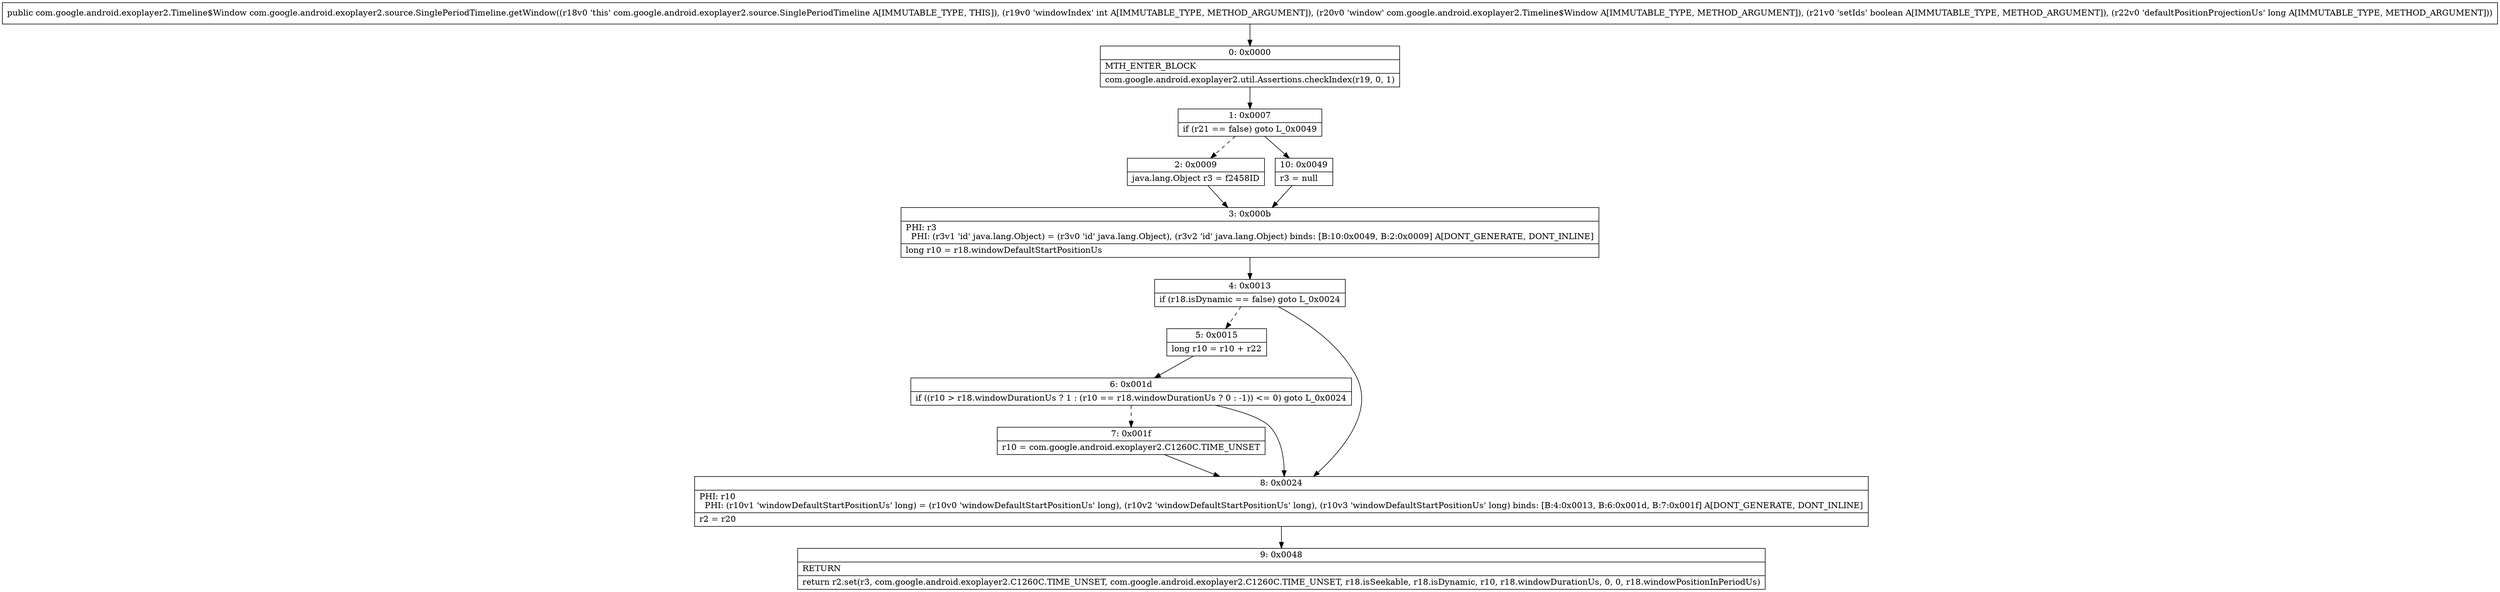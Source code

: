 digraph "CFG forcom.google.android.exoplayer2.source.SinglePeriodTimeline.getWindow(ILcom\/google\/android\/exoplayer2\/Timeline$Window;ZJ)Lcom\/google\/android\/exoplayer2\/Timeline$Window;" {
Node_0 [shape=record,label="{0\:\ 0x0000|MTH_ENTER_BLOCK\l|com.google.android.exoplayer2.util.Assertions.checkIndex(r19, 0, 1)\l}"];
Node_1 [shape=record,label="{1\:\ 0x0007|if (r21 == false) goto L_0x0049\l}"];
Node_2 [shape=record,label="{2\:\ 0x0009|java.lang.Object r3 = f2458ID\l}"];
Node_3 [shape=record,label="{3\:\ 0x000b|PHI: r3 \l  PHI: (r3v1 'id' java.lang.Object) = (r3v0 'id' java.lang.Object), (r3v2 'id' java.lang.Object) binds: [B:10:0x0049, B:2:0x0009] A[DONT_GENERATE, DONT_INLINE]\l|long r10 = r18.windowDefaultStartPositionUs\l}"];
Node_4 [shape=record,label="{4\:\ 0x0013|if (r18.isDynamic == false) goto L_0x0024\l}"];
Node_5 [shape=record,label="{5\:\ 0x0015|long r10 = r10 + r22\l}"];
Node_6 [shape=record,label="{6\:\ 0x001d|if ((r10 \> r18.windowDurationUs ? 1 : (r10 == r18.windowDurationUs ? 0 : \-1)) \<= 0) goto L_0x0024\l}"];
Node_7 [shape=record,label="{7\:\ 0x001f|r10 = com.google.android.exoplayer2.C1260C.TIME_UNSET\l}"];
Node_8 [shape=record,label="{8\:\ 0x0024|PHI: r10 \l  PHI: (r10v1 'windowDefaultStartPositionUs' long) = (r10v0 'windowDefaultStartPositionUs' long), (r10v2 'windowDefaultStartPositionUs' long), (r10v3 'windowDefaultStartPositionUs' long) binds: [B:4:0x0013, B:6:0x001d, B:7:0x001f] A[DONT_GENERATE, DONT_INLINE]\l|r2 = r20\l}"];
Node_9 [shape=record,label="{9\:\ 0x0048|RETURN\l|return r2.set(r3, com.google.android.exoplayer2.C1260C.TIME_UNSET, com.google.android.exoplayer2.C1260C.TIME_UNSET, r18.isSeekable, r18.isDynamic, r10, r18.windowDurationUs, 0, 0, r18.windowPositionInPeriodUs)\l}"];
Node_10 [shape=record,label="{10\:\ 0x0049|r3 = null\l}"];
MethodNode[shape=record,label="{public com.google.android.exoplayer2.Timeline$Window com.google.android.exoplayer2.source.SinglePeriodTimeline.getWindow((r18v0 'this' com.google.android.exoplayer2.source.SinglePeriodTimeline A[IMMUTABLE_TYPE, THIS]), (r19v0 'windowIndex' int A[IMMUTABLE_TYPE, METHOD_ARGUMENT]), (r20v0 'window' com.google.android.exoplayer2.Timeline$Window A[IMMUTABLE_TYPE, METHOD_ARGUMENT]), (r21v0 'setIds' boolean A[IMMUTABLE_TYPE, METHOD_ARGUMENT]), (r22v0 'defaultPositionProjectionUs' long A[IMMUTABLE_TYPE, METHOD_ARGUMENT])) }"];
MethodNode -> Node_0;
Node_0 -> Node_1;
Node_1 -> Node_2[style=dashed];
Node_1 -> Node_10;
Node_2 -> Node_3;
Node_3 -> Node_4;
Node_4 -> Node_5[style=dashed];
Node_4 -> Node_8;
Node_5 -> Node_6;
Node_6 -> Node_7[style=dashed];
Node_6 -> Node_8;
Node_7 -> Node_8;
Node_8 -> Node_9;
Node_10 -> Node_3;
}

